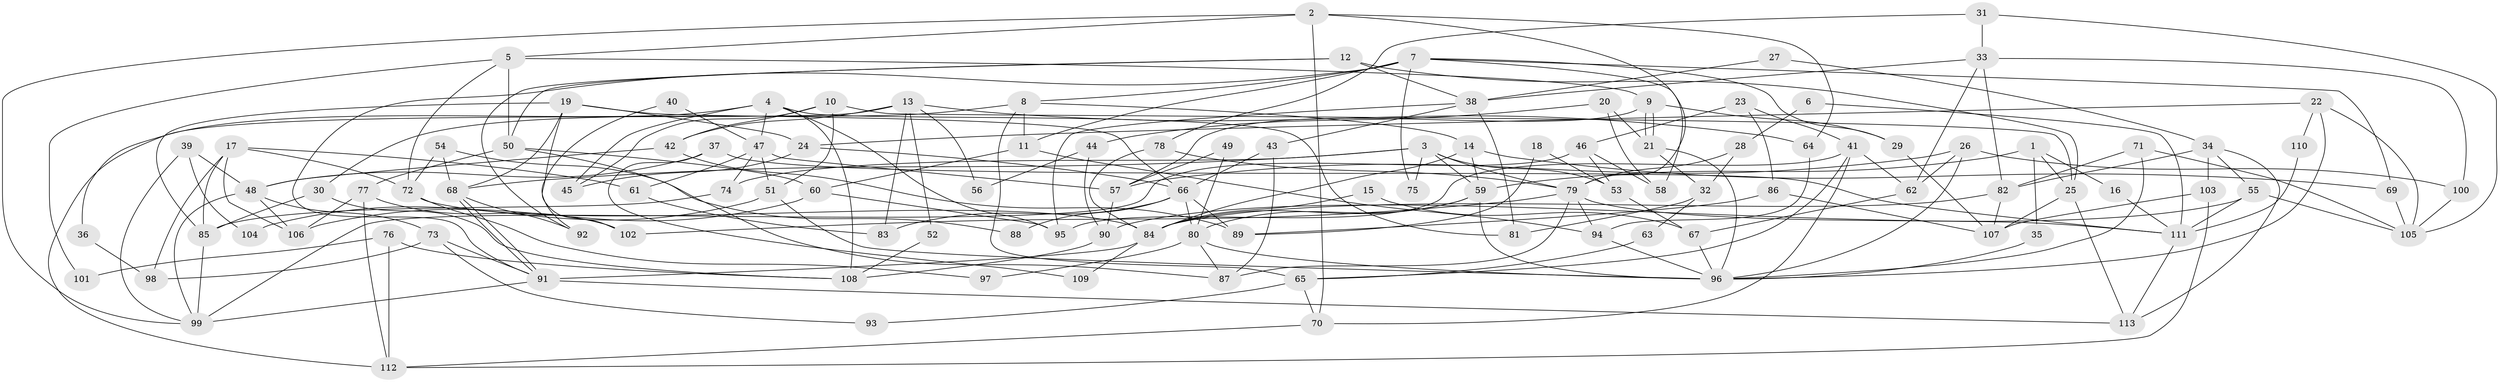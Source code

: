 // Generated by graph-tools (version 1.1) at 2025/11/02/27/25 16:11:21]
// undirected, 113 vertices, 226 edges
graph export_dot {
graph [start="1"]
  node [color=gray90,style=filled];
  1;
  2;
  3;
  4;
  5;
  6;
  7;
  8;
  9;
  10;
  11;
  12;
  13;
  14;
  15;
  16;
  17;
  18;
  19;
  20;
  21;
  22;
  23;
  24;
  25;
  26;
  27;
  28;
  29;
  30;
  31;
  32;
  33;
  34;
  35;
  36;
  37;
  38;
  39;
  40;
  41;
  42;
  43;
  44;
  45;
  46;
  47;
  48;
  49;
  50;
  51;
  52;
  53;
  54;
  55;
  56;
  57;
  58;
  59;
  60;
  61;
  62;
  63;
  64;
  65;
  66;
  67;
  68;
  69;
  70;
  71;
  72;
  73;
  74;
  75;
  76;
  77;
  78;
  79;
  80;
  81;
  82;
  83;
  84;
  85;
  86;
  87;
  88;
  89;
  90;
  91;
  92;
  93;
  94;
  95;
  96;
  97;
  98;
  99;
  100;
  101;
  102;
  103;
  104;
  105;
  106;
  107;
  108;
  109;
  110;
  111;
  112;
  113;
  1 -- 59;
  1 -- 25;
  1 -- 16;
  1 -- 35;
  2 -- 79;
  2 -- 64;
  2 -- 5;
  2 -- 70;
  2 -- 99;
  3 -- 59;
  3 -- 53;
  3 -- 68;
  3 -- 74;
  3 -- 75;
  3 -- 79;
  4 -- 45;
  4 -- 95;
  4 -- 36;
  4 -- 47;
  4 -- 81;
  4 -- 108;
  5 -- 50;
  5 -- 9;
  5 -- 72;
  5 -- 101;
  6 -- 28;
  6 -- 111;
  7 -- 8;
  7 -- 91;
  7 -- 11;
  7 -- 29;
  7 -- 58;
  7 -- 69;
  7 -- 75;
  8 -- 14;
  8 -- 11;
  8 -- 30;
  8 -- 65;
  9 -- 21;
  9 -- 21;
  9 -- 29;
  9 -- 57;
  10 -- 25;
  10 -- 51;
  10 -- 42;
  10 -- 45;
  11 -- 60;
  11 -- 94;
  12 -- 38;
  12 -- 50;
  12 -- 25;
  12 -- 92;
  13 -- 83;
  13 -- 42;
  13 -- 52;
  13 -- 56;
  13 -- 64;
  13 -- 112;
  14 -- 59;
  14 -- 84;
  14 -- 69;
  15 -- 84;
  15 -- 67;
  16 -- 111;
  17 -- 72;
  17 -- 85;
  17 -- 61;
  17 -- 98;
  17 -- 106;
  18 -- 53;
  18 -- 89;
  19 -- 85;
  19 -- 68;
  19 -- 24;
  19 -- 66;
  19 -- 102;
  20 -- 21;
  20 -- 58;
  20 -- 44;
  21 -- 96;
  21 -- 32;
  22 -- 96;
  22 -- 105;
  22 -- 24;
  22 -- 110;
  23 -- 41;
  23 -- 86;
  23 -- 46;
  24 -- 45;
  24 -- 66;
  25 -- 107;
  25 -- 113;
  26 -- 62;
  26 -- 57;
  26 -- 96;
  26 -- 100;
  27 -- 34;
  27 -- 38;
  28 -- 32;
  28 -- 79;
  29 -- 107;
  30 -- 108;
  30 -- 85;
  31 -- 105;
  31 -- 33;
  31 -- 78;
  32 -- 81;
  32 -- 63;
  33 -- 100;
  33 -- 82;
  33 -- 38;
  33 -- 62;
  34 -- 82;
  34 -- 103;
  34 -- 55;
  34 -- 113;
  35 -- 96;
  36 -- 98;
  37 -- 111;
  37 -- 48;
  37 -- 109;
  38 -- 43;
  38 -- 81;
  38 -- 95;
  39 -- 48;
  39 -- 99;
  39 -- 104;
  40 -- 92;
  40 -- 47;
  41 -- 65;
  41 -- 70;
  41 -- 62;
  41 -- 95;
  42 -- 48;
  42 -- 89;
  43 -- 87;
  43 -- 66;
  44 -- 90;
  44 -- 56;
  46 -- 99;
  46 -- 53;
  46 -- 58;
  47 -- 74;
  47 -- 51;
  47 -- 57;
  47 -- 61;
  48 -- 99;
  48 -- 106;
  48 -- 73;
  49 -- 57;
  49 -- 80;
  50 -- 60;
  50 -- 87;
  50 -- 77;
  51 -- 96;
  51 -- 104;
  52 -- 108;
  53 -- 67;
  54 -- 68;
  54 -- 72;
  54 -- 88;
  55 -- 111;
  55 -- 90;
  55 -- 105;
  57 -- 90;
  59 -- 84;
  59 -- 96;
  59 -- 80;
  60 -- 95;
  60 -- 106;
  61 -- 83;
  62 -- 67;
  63 -- 65;
  64 -- 94;
  65 -- 70;
  65 -- 93;
  66 -- 80;
  66 -- 83;
  66 -- 88;
  66 -- 89;
  67 -- 96;
  68 -- 91;
  68 -- 91;
  68 -- 92;
  69 -- 105;
  70 -- 112;
  71 -- 105;
  71 -- 96;
  71 -- 82;
  72 -- 84;
  72 -- 97;
  73 -- 91;
  73 -- 93;
  73 -- 98;
  74 -- 85;
  76 -- 108;
  76 -- 112;
  76 -- 101;
  77 -- 102;
  77 -- 106;
  77 -- 112;
  78 -- 79;
  78 -- 84;
  79 -- 94;
  79 -- 87;
  79 -- 102;
  79 -- 111;
  80 -- 87;
  80 -- 96;
  80 -- 97;
  82 -- 84;
  82 -- 107;
  84 -- 91;
  84 -- 109;
  85 -- 99;
  86 -- 107;
  86 -- 89;
  90 -- 108;
  91 -- 113;
  91 -- 99;
  94 -- 96;
  100 -- 105;
  103 -- 107;
  103 -- 112;
  110 -- 111;
  111 -- 113;
}
